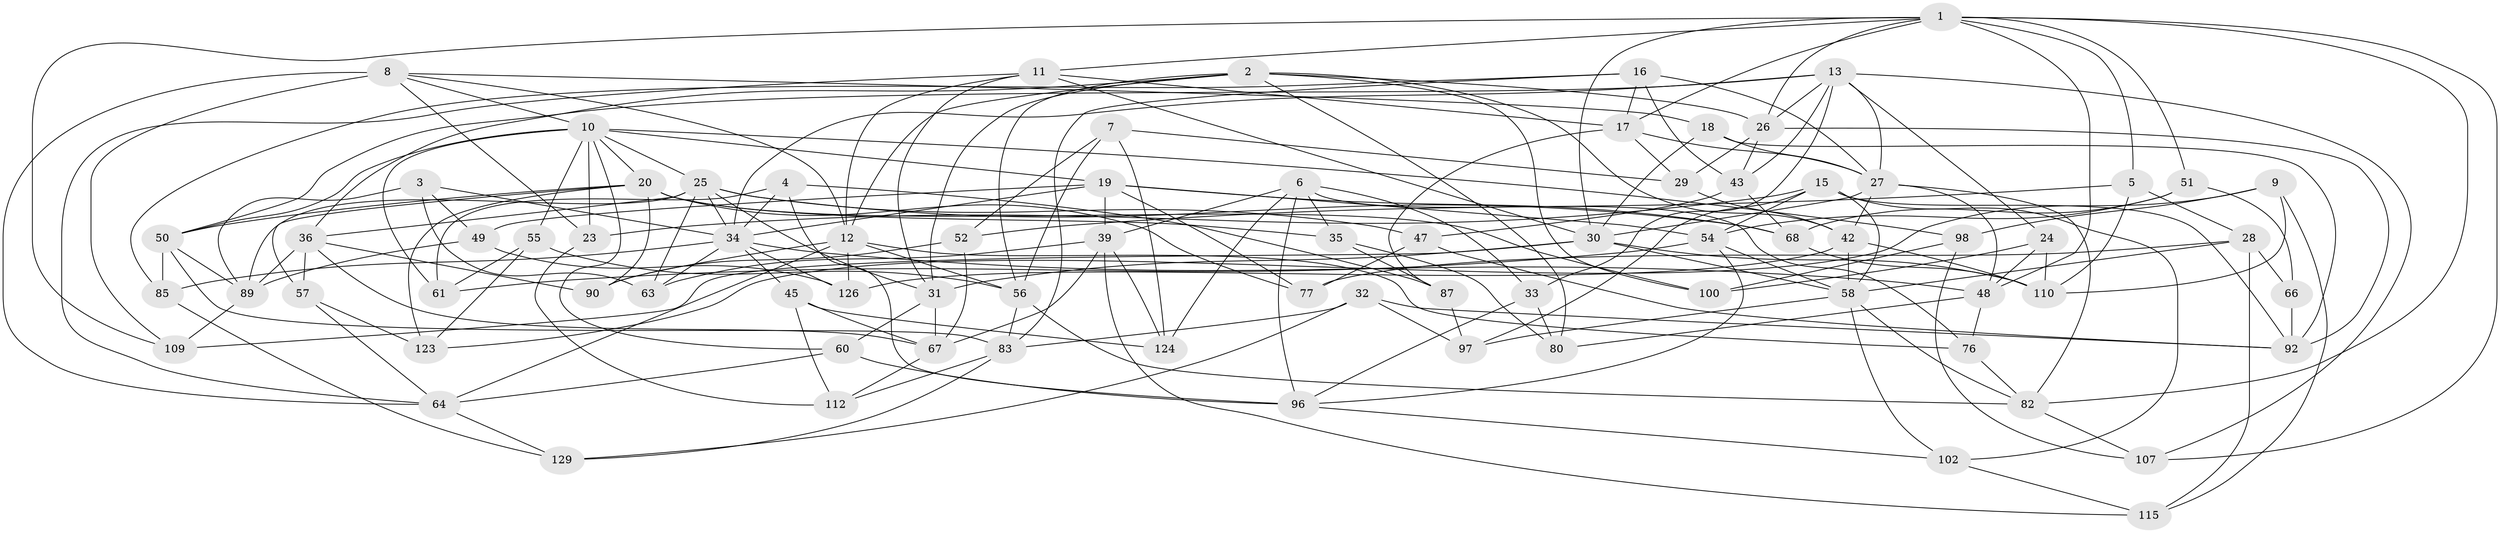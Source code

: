 // original degree distribution, {4: 1.0}
// Generated by graph-tools (version 1.1) at 2025/20/03/04/25 18:20:32]
// undirected, 79 vertices, 208 edges
graph export_dot {
graph [start="1"]
  node [color=gray90,style=filled];
  1 [super="+22+14"];
  2 [super="+38+59"];
  3;
  4;
  5;
  6 [super="+121"];
  7;
  8 [super="+41"];
  9;
  10 [super="+128+130"];
  11 [super="+116"];
  12 [super="+105+131"];
  13 [super="+104+84"];
  15 [super="+122"];
  16 [super="+127"];
  17 [super="+91"];
  18;
  19 [super="+70+21"];
  20 [super="+65"];
  23;
  24;
  25 [super="+78+75"];
  26 [super="+37"];
  27 [super="+71+88"];
  28 [super="+120"];
  29;
  30 [super="+53+44"];
  31 [super="+106"];
  32;
  33;
  34 [super="+40+81"];
  35;
  36 [super="+72"];
  39 [super="+69"];
  42 [super="+46"];
  43 [super="+103"];
  45;
  47;
  48 [super="+73"];
  49;
  50 [super="+101"];
  51;
  52;
  54 [super="+74"];
  55;
  56 [super="+62"];
  57;
  58 [super="+86"];
  60;
  61;
  63;
  64 [super="+111"];
  66;
  67 [super="+79"];
  68 [super="+125"];
  76;
  77;
  80;
  82 [super="+108"];
  83 [super="+119"];
  85;
  87;
  89 [super="+95"];
  90;
  92 [super="+93"];
  96 [super="+118"];
  97;
  98;
  100;
  102;
  107;
  109;
  110 [super="+117"];
  112;
  115;
  123;
  124;
  126;
  129;
  1 -- 26;
  1 -- 11;
  1 -- 48;
  1 -- 51;
  1 -- 109;
  1 -- 30;
  1 -- 82;
  1 -- 107;
  1 -- 5;
  1 -- 17;
  2 -- 56;
  2 -- 80;
  2 -- 100;
  2 -- 42;
  2 -- 31;
  2 -- 12;
  2 -- 26;
  2 -- 36;
  3 -- 49;
  3 -- 89;
  3 -- 63;
  3 -- 34;
  4 -- 61;
  4 -- 96;
  4 -- 87;
  4 -- 34;
  5 -- 28;
  5 -- 110;
  5 -- 52;
  6 -- 33;
  6 -- 96;
  6 -- 124;
  6 -- 35;
  6 -- 76;
  6 -- 39;
  7 -- 29;
  7 -- 56;
  7 -- 52;
  7 -- 124;
  8 -- 18;
  8 -- 109;
  8 -- 64;
  8 -- 10;
  8 -- 12;
  8 -- 23;
  9 -- 123;
  9 -- 115;
  9 -- 98;
  9 -- 110;
  10 -- 50;
  10 -- 19;
  10 -- 55;
  10 -- 60;
  10 -- 61;
  10 -- 98;
  10 -- 23;
  10 -- 20;
  10 -- 25;
  11 -- 64;
  11 -- 17;
  11 -- 31;
  11 -- 30;
  11 -- 12;
  12 -- 64;
  12 -- 56;
  12 -- 126;
  12 -- 90;
  12 -- 76;
  13 -- 27;
  13 -- 24;
  13 -- 43;
  13 -- 50;
  13 -- 26;
  13 -- 33;
  13 -- 34;
  13 -- 107;
  15 -- 97;
  15 -- 23;
  15 -- 102;
  15 -- 54;
  15 -- 92;
  15 -- 58;
  16 -- 43 [weight=2];
  16 -- 83;
  16 -- 17;
  16 -- 85;
  16 -- 27;
  17 -- 27;
  17 -- 29;
  17 -- 87;
  18 -- 92;
  18 -- 30;
  18 -- 27;
  19 -- 39;
  19 -- 49;
  19 -- 34;
  19 -- 77;
  19 -- 54;
  19 -- 68 [weight=2];
  20 -- 77;
  20 -- 90;
  20 -- 123;
  20 -- 50;
  20 -- 35;
  20 -- 100;
  20 -- 57;
  23 -- 112;
  24 -- 48;
  24 -- 110;
  24 -- 100;
  25 -- 63;
  25 -- 34;
  25 -- 36;
  25 -- 31;
  25 -- 89;
  25 -- 47;
  25 -- 68;
  26 -- 43;
  26 -- 29;
  26 -- 92;
  27 -- 48;
  27 -- 82;
  27 -- 30;
  27 -- 42;
  28 -- 115;
  28 -- 66 [weight=2];
  28 -- 58;
  28 -- 77;
  29 -- 42;
  30 -- 109;
  30 -- 110;
  30 -- 31;
  30 -- 58;
  31 -- 60;
  31 -- 67;
  32 -- 97;
  32 -- 83;
  32 -- 129;
  32 -- 92;
  33 -- 80;
  33 -- 96;
  34 -- 63;
  34 -- 126;
  34 -- 45;
  34 -- 48;
  34 -- 85;
  35 -- 87;
  35 -- 80;
  36 -- 67;
  36 -- 89;
  36 -- 57;
  36 -- 90;
  39 -- 67;
  39 -- 115;
  39 -- 124;
  39 -- 63;
  42 -- 126;
  42 -- 110;
  42 -- 58;
  43 -- 68;
  43 -- 47;
  45 -- 124;
  45 -- 112;
  45 -- 67;
  47 -- 92;
  47 -- 77;
  48 -- 80;
  48 -- 76;
  49 -- 126;
  49 -- 89;
  50 -- 85;
  50 -- 83;
  50 -- 89;
  51 -- 68;
  51 -- 66;
  51 -- 54;
  52 -- 90;
  52 -- 67;
  54 -- 58;
  54 -- 96;
  54 -- 61;
  55 -- 123;
  55 -- 61;
  55 -- 56;
  56 -- 82;
  56 -- 83;
  57 -- 64;
  57 -- 123;
  58 -- 97;
  58 -- 102;
  58 -- 82;
  60 -- 64;
  60 -- 96;
  64 -- 129;
  66 -- 92;
  67 -- 112;
  68 -- 110;
  76 -- 82;
  82 -- 107;
  83 -- 129;
  83 -- 112;
  85 -- 129;
  87 -- 97;
  89 -- 109;
  96 -- 102;
  98 -- 100;
  98 -- 107;
  102 -- 115;
}

